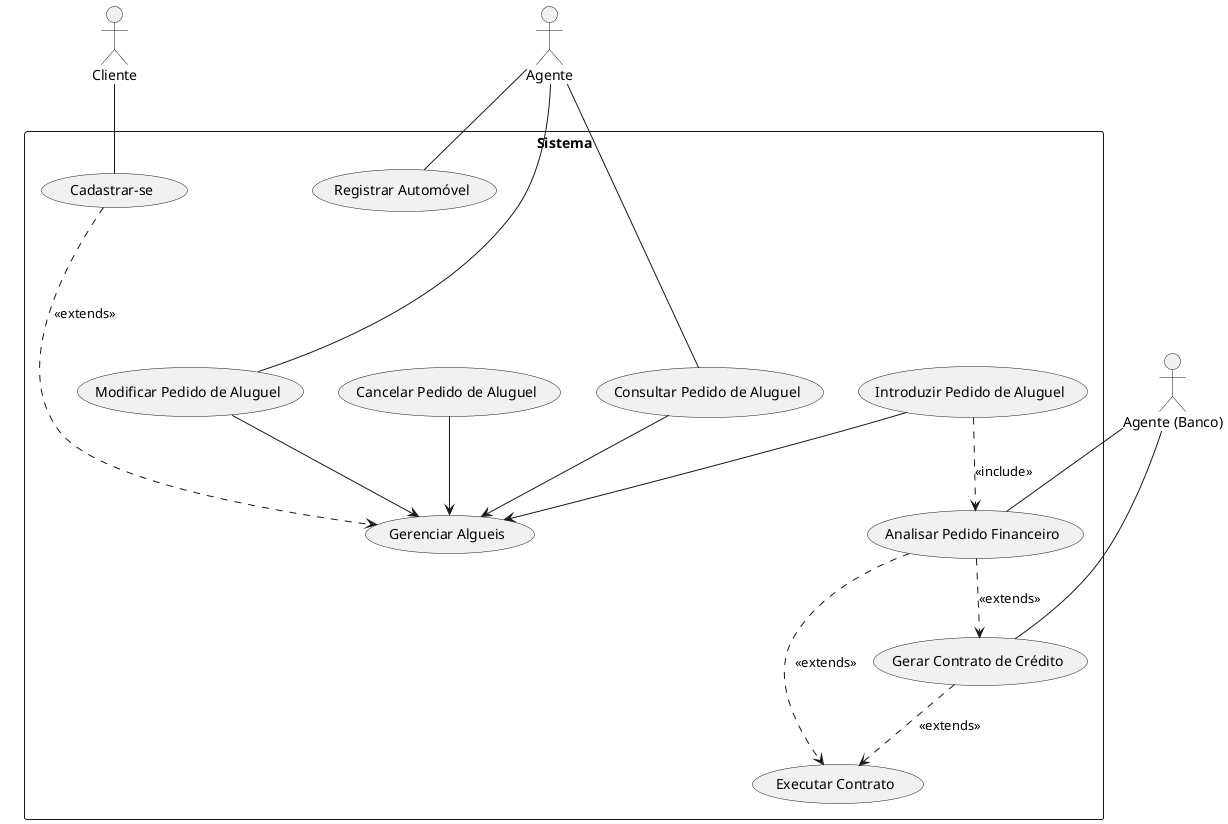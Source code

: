 @startuml
actor "Cliente" as Cliente
actor "Agente" as Agente
actor "Agente (Banco)" as AgenteBanco 

rectangle Sistema{

usecase "Cadastrar-se" as Cadastro
usecase "Gerenciar Algueis" as GerenciarAlugueis
usecase "Introduzir Pedido de Aluguel" as IntroduzirPedido
usecase "Modificar Pedido de Aluguel" as ModificarPedido
usecase "Consultar Pedido de Aluguel" as ConsultarPedido
usecase "Cancelar Pedido de Aluguel" as CancelarPedido
usecase "Analisar Pedido Financeiro" as AnalisarFinanceiro
usecase "Executar Contrato" as ExecutarContrato
usecase "Registrar Automóvel" as RegistrarAutomovel
usecase "Gerar Contrato de Crédito" as GerarContratoCredito

Agente -- ModificarPedido
AgenteBanco -- AnalisarFinanceiro
Agente -- RegistrarAutomovel
AgenteBanco -- GerarContratoCredito
Agente -- ConsultarPedido
Cliente -- Cadastro

Cadastro ....> (GerenciarAlugueis) : <<extends>>
IntroduzirPedido --> (GerenciarAlugueis)
ModificarPedido --> (GerenciarAlugueis)
ConsultarPedido --> (GerenciarAlugueis)
CancelarPedido --> (GerenciarAlugueis)
IntroduzirPedido ..> (AnalisarFinanceiro) : <<include>>
AnalisarFinanceiro ..> (GerarContratoCredito) : <<extends>>
AnalisarFinanceiro ..> (ExecutarContrato) : <<extends>>
GerarContratoCredito ..> (ExecutarContrato) : <<extends>>

}
@enduml

